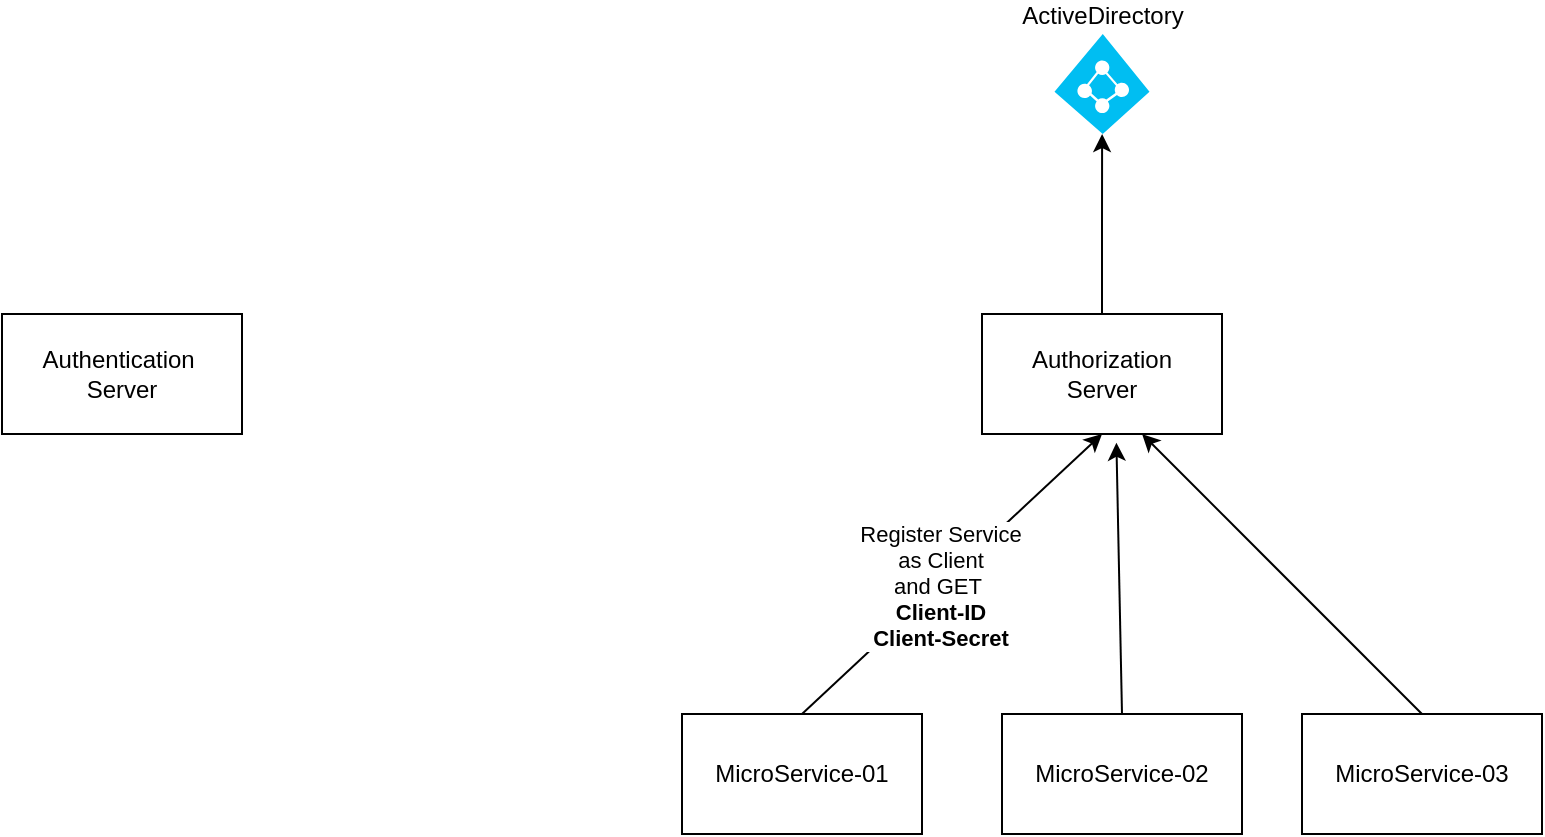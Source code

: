 <mxfile version="27.2.0">
  <diagram name="Page-1" id="CBk7roLamCVoZusPBPZk">
    <mxGraphModel dx="1042" dy="1627" grid="1" gridSize="10" guides="1" tooltips="1" connect="1" arrows="1" fold="1" page="1" pageScale="1" pageWidth="850" pageHeight="1100" math="0" shadow="0">
      <root>
        <mxCell id="0" />
        <mxCell id="1" parent="0" />
        <mxCell id="xhv_hJWSGgYIQjWlP3cV-11" style="edgeStyle=orthogonalEdgeStyle;rounded=0;orthogonalLoop=1;jettySize=auto;html=1;" edge="1" parent="1" source="xhv_hJWSGgYIQjWlP3cV-1" target="xhv_hJWSGgYIQjWlP3cV-10">
          <mxGeometry relative="1" as="geometry" />
        </mxCell>
        <mxCell id="xhv_hJWSGgYIQjWlP3cV-1" value="Authorization&lt;div&gt;Server&lt;/div&gt;" style="rounded=0;whiteSpace=wrap;html=1;" vertex="1" parent="1">
          <mxGeometry x="710" y="40" width="120" height="60" as="geometry" />
        </mxCell>
        <mxCell id="xhv_hJWSGgYIQjWlP3cV-2" value="Authentication&amp;nbsp;&lt;div&gt;Server&lt;/div&gt;" style="rounded=0;whiteSpace=wrap;html=1;" vertex="1" parent="1">
          <mxGeometry x="220" y="40" width="120" height="60" as="geometry" />
        </mxCell>
        <mxCell id="xhv_hJWSGgYIQjWlP3cV-3" value="MicroService-01" style="rounded=0;whiteSpace=wrap;html=1;" vertex="1" parent="1">
          <mxGeometry x="560" y="240" width="120" height="60" as="geometry" />
        </mxCell>
        <mxCell id="xhv_hJWSGgYIQjWlP3cV-4" value="MicroService-02" style="rounded=0;whiteSpace=wrap;html=1;" vertex="1" parent="1">
          <mxGeometry x="720" y="240" width="120" height="60" as="geometry" />
        </mxCell>
        <mxCell id="xhv_hJWSGgYIQjWlP3cV-5" value="MicroService-03" style="rounded=0;whiteSpace=wrap;html=1;" vertex="1" parent="1">
          <mxGeometry x="870" y="240" width="120" height="60" as="geometry" />
        </mxCell>
        <mxCell id="xhv_hJWSGgYIQjWlP3cV-6" value="" style="endArrow=classic;html=1;rounded=0;exitX=0.5;exitY=0;exitDx=0;exitDy=0;entryX=0.5;entryY=1;entryDx=0;entryDy=0;" edge="1" parent="1" source="xhv_hJWSGgYIQjWlP3cV-3" target="xhv_hJWSGgYIQjWlP3cV-1">
          <mxGeometry width="50" height="50" relative="1" as="geometry">
            <mxPoint x="640" y="210" as="sourcePoint" />
            <mxPoint x="690" y="160" as="targetPoint" />
          </mxGeometry>
        </mxCell>
        <mxCell id="xhv_hJWSGgYIQjWlP3cV-9" value="Register Service&lt;div&gt;as&amp;nbsp;&lt;span style=&quot;background-color: light-dark(#ffffff, var(--ge-dark-color, #121212)); color: light-dark(rgb(0, 0, 0), rgb(255, 255, 255));&quot;&gt;Client&lt;/span&gt;&lt;/div&gt;&lt;div&gt;and GET&amp;nbsp;&lt;/div&gt;&lt;div&gt;&lt;b&gt;Client-ID&lt;/b&gt;&lt;/div&gt;&lt;div&gt;&lt;b&gt;Client-Secret&lt;/b&gt;&lt;/div&gt;" style="edgeLabel;html=1;align=center;verticalAlign=middle;resizable=0;points=[];" vertex="1" connectable="0" parent="xhv_hJWSGgYIQjWlP3cV-6">
          <mxGeometry x="-0.088" relative="1" as="geometry">
            <mxPoint as="offset" />
          </mxGeometry>
        </mxCell>
        <mxCell id="xhv_hJWSGgYIQjWlP3cV-7" value="" style="endArrow=classic;html=1;rounded=0;exitX=0.5;exitY=0;exitDx=0;exitDy=0;entryX=0.56;entryY=1.073;entryDx=0;entryDy=0;entryPerimeter=0;" edge="1" parent="1" source="xhv_hJWSGgYIQjWlP3cV-4" target="xhv_hJWSGgYIQjWlP3cV-1">
          <mxGeometry width="50" height="50" relative="1" as="geometry">
            <mxPoint x="650" y="350" as="sourcePoint" />
            <mxPoint x="800" y="210" as="targetPoint" />
          </mxGeometry>
        </mxCell>
        <mxCell id="xhv_hJWSGgYIQjWlP3cV-8" value="" style="endArrow=classic;html=1;rounded=0;exitX=0.5;exitY=0;exitDx=0;exitDy=0;entryX=0.667;entryY=1;entryDx=0;entryDy=0;entryPerimeter=0;" edge="1" parent="1" source="xhv_hJWSGgYIQjWlP3cV-5" target="xhv_hJWSGgYIQjWlP3cV-1">
          <mxGeometry width="50" height="50" relative="1" as="geometry">
            <mxPoint x="793" y="316" as="sourcePoint" />
            <mxPoint x="790" y="180" as="targetPoint" />
          </mxGeometry>
        </mxCell>
        <mxCell id="xhv_hJWSGgYIQjWlP3cV-10" value="ActiveDirectory" style="verticalLabelPosition=top;html=1;verticalAlign=bottom;align=center;strokeColor=none;fillColor=#00BEF2;shape=mxgraph.azure.azure_active_directory;labelPosition=center;" vertex="1" parent="1">
          <mxGeometry x="746.25" y="-100" width="47.5" height="50" as="geometry" />
        </mxCell>
      </root>
    </mxGraphModel>
  </diagram>
</mxfile>

